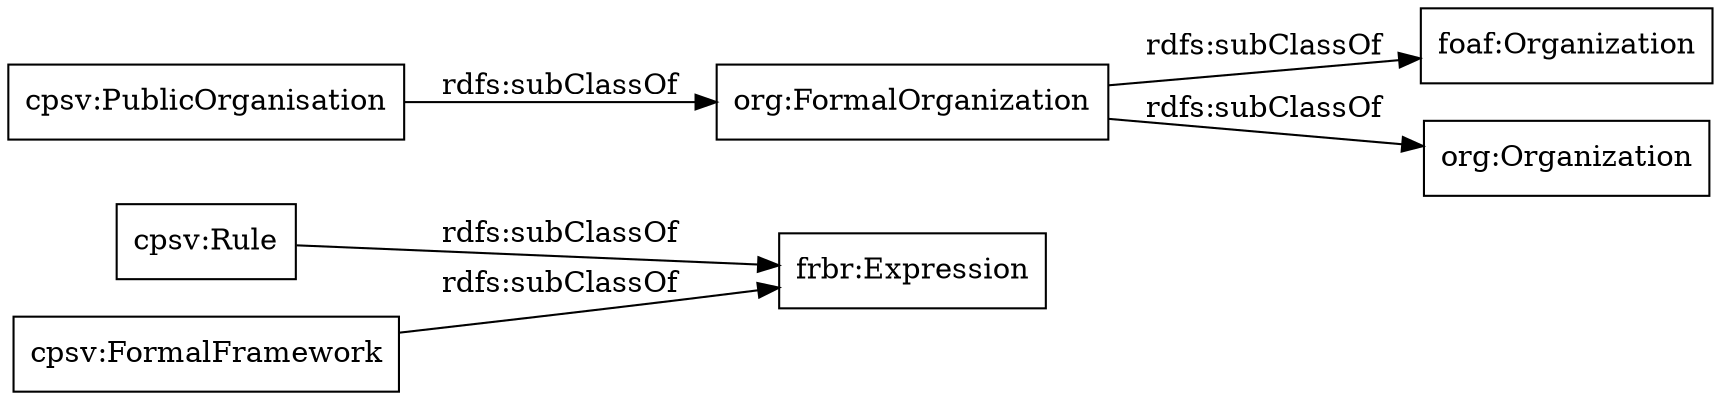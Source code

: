 digraph ar2dtool_diagram { 
rankdir=LR;
size="1000"
node [shape = rectangle, color="black"]; "cpsv:Rule" "frbr:Expression" "cpsv:FormalFramework" "org:FormalOrganization" "foaf:Organization" "cpsv:PublicOrganisation" "org:Organization" ; /*classes style*/
	"cpsv:Rule" -> "frbr:Expression" [ label = "rdfs:subClassOf" ];
	"cpsv:PublicOrganisation" -> "org:FormalOrganization" [ label = "rdfs:subClassOf" ];
	"org:FormalOrganization" -> "foaf:Organization" [ label = "rdfs:subClassOf" ];
	"org:FormalOrganization" -> "org:Organization" [ label = "rdfs:subClassOf" ];
	"cpsv:FormalFramework" -> "frbr:Expression" [ label = "rdfs:subClassOf" ];

}
